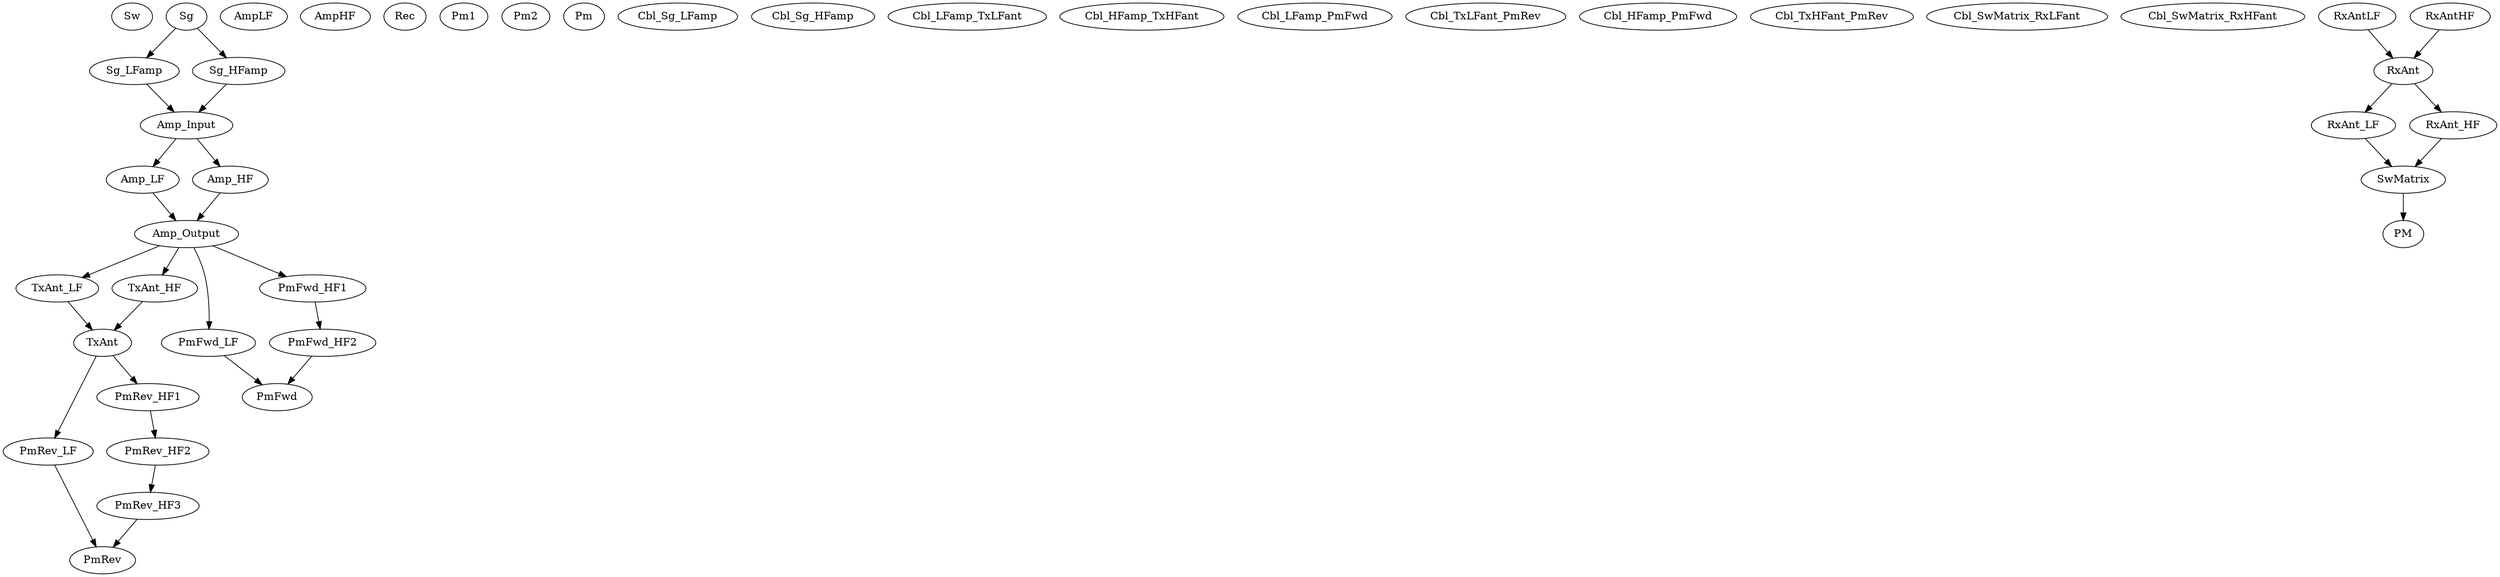 digraph {
    Sw [ini="ini\\.ini"]
    Sg [ini="ini\\.ini"]
    AmpLF [ini="ini\\.ini" condition="8e7<=f<=1e9"]
    AmpHF [ini="ini\\.ini" condition="1e9<f<=18e9"]
    Rec [ini="ini\\.ini"]
    Pm1 [ini="ini\\.ini" ch=1]
    Pm2 [ini="ini\\.ini" ch=2]
    Pm  [ini="ini\\.ini" ch=1]
    
    Cbl_Sg_LFamp [ini="MVKini\\04-sg-LFamp.ini" condition="f<=18e9"]
    Cbl_Sg_HFamp [ini="MVKini\\05-sg-HFamp.ini" condition="f<=18e9"]
    
    Cbl_LFamp_TxLFant[ini="MVKini\\06-LFamp-LFcoup-LFant.ini" condition="8e7<=f<=1e9"]
    Cbl_HFamp_TxHFant[ini="MVKini\\08-HFamp-HFant.ini" condition="1e9<f<=18e9"]

    Cbl_LFamp_PmFwd[ini="MVKini\\10-LFamp-LFcoup-PMAfwd.ini" condition="8e7<=f<=1e9"]
    Cbl_TxLFant_PmRev[ini="MVKini\\13-LFant-LFcoup-PMBrev.dat.ini" condition="8e7<=f<=1e9"]
    
    Cbl_HFamp_PmFwd[ini="MVKini\\14-HFampfwd-PMAfwd.ini" condition="1e9<f<=18e9"]
    Cbl_TxHFant_PmRev[ini="ini\\.ini" condition="1e9<f<=18e9"]
    
    Cbl_SwMatrix_RxLFant[ini="ini\\.ini" condition="f<=18e9"]
    Cbl_SwMatrix_RxHFant[ini="ini\\.ini" condition="f<=18e9"]
    
    Sg -> Sg_LFamp [condition="f<=1e9"]
    Sg -> Sg_HFamp [condition="1e9<f<=18e9"]
    
    Sg_LFamp -> Amp_Input [dev=Cbl_Sg_LFamp what="S21"]
    Sg_HFamp -> Amp_Input [dev=Cbl_Sg_HFamp what="S21"]
    
    Amp_Input -> Amp_LF   [condition="f<=1e9"]
    Amp_Input -> Amp_HF   [condition="1e9<f<=18e9"]

    Amp_LF -> Amp_Output   [dev=AmpLF what="S21"]
    Amp_HF -> Amp_Output   [dev=AmpHF what="S21"]

    Amp_Output -> TxAnt_LF  [condition="f<=1e9"]
    Amp_Output -> TxAnt_HF  [condition="1e9<f<=18e9"]
    
    TxAnt_LF -> TxAnt  [dev=Cbl_LFamp_TxLFant what="S21"]
    TxAnt_HF -> TxAnt  [dev=Cbl_HFamp_TxHFant what="S21"]
   
    Amp_Output -> PmFwd_LF  [condition="f<=1e9"]
    Amp_Output -> PmFwd_HF1 [condition="1e9<f<=18e9"]
    
    PmFwd_LF   -> PmFwd [dev=Cbl_LFamp_PmFwd what="S21"]
    PmFwd_HF1  -> PmFwd_HF2 [dev=Cbl_HFamp_PmFwd what="S21"]
    PmFwd_HF2  -> PmFwd     [dev=Cbl_HFamp_PmFwd what="S21"]
    
    TxAnt -> PmRev_LF  [condition="f<=1e9"]
    TxAnt -> PmRev_HF1 [condition="1e9<f<=18e9"]
    
    PmRev_LF  -> PmRev
    PmRev_HF1 -> PmRev_HF2
    PmRev_HF2 -> PmRev_HF3
    PmRev_HF3 -> PmRev     [dev=Cbl_TxHFant_PmRev what="S21"]
    
    RxAntLF -> RxAnt[condition="2e8<=f<=1e9"]
    RxAntHF -> RxAnt[condition="1e9<f<=18e9"]

    RxAnt -> RxAnt_LF [condition="f<=1e9"]
    RxAnt -> RxAnt_HF [condition="1e9<f<=18e9"]
    
    RxAnt_LF -> SwMatrix [dev=Cbl_SwMatrix_RxLFant what="S21"]
    RxAnt_HF -> SwMatrix [dev=Cbl_SwMatrix_RxHFant what="S21"]
    
    SwMatrix -> PM [condition="f<=18e9"]
    
    
}